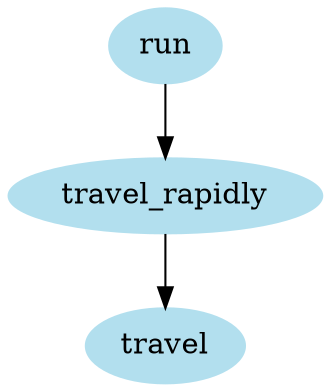 digraph unix {
	node [color=lightblue2 style=filled]
	size="6,6"
	run -> travel_rapidly
	travel_rapidly -> travel
}
